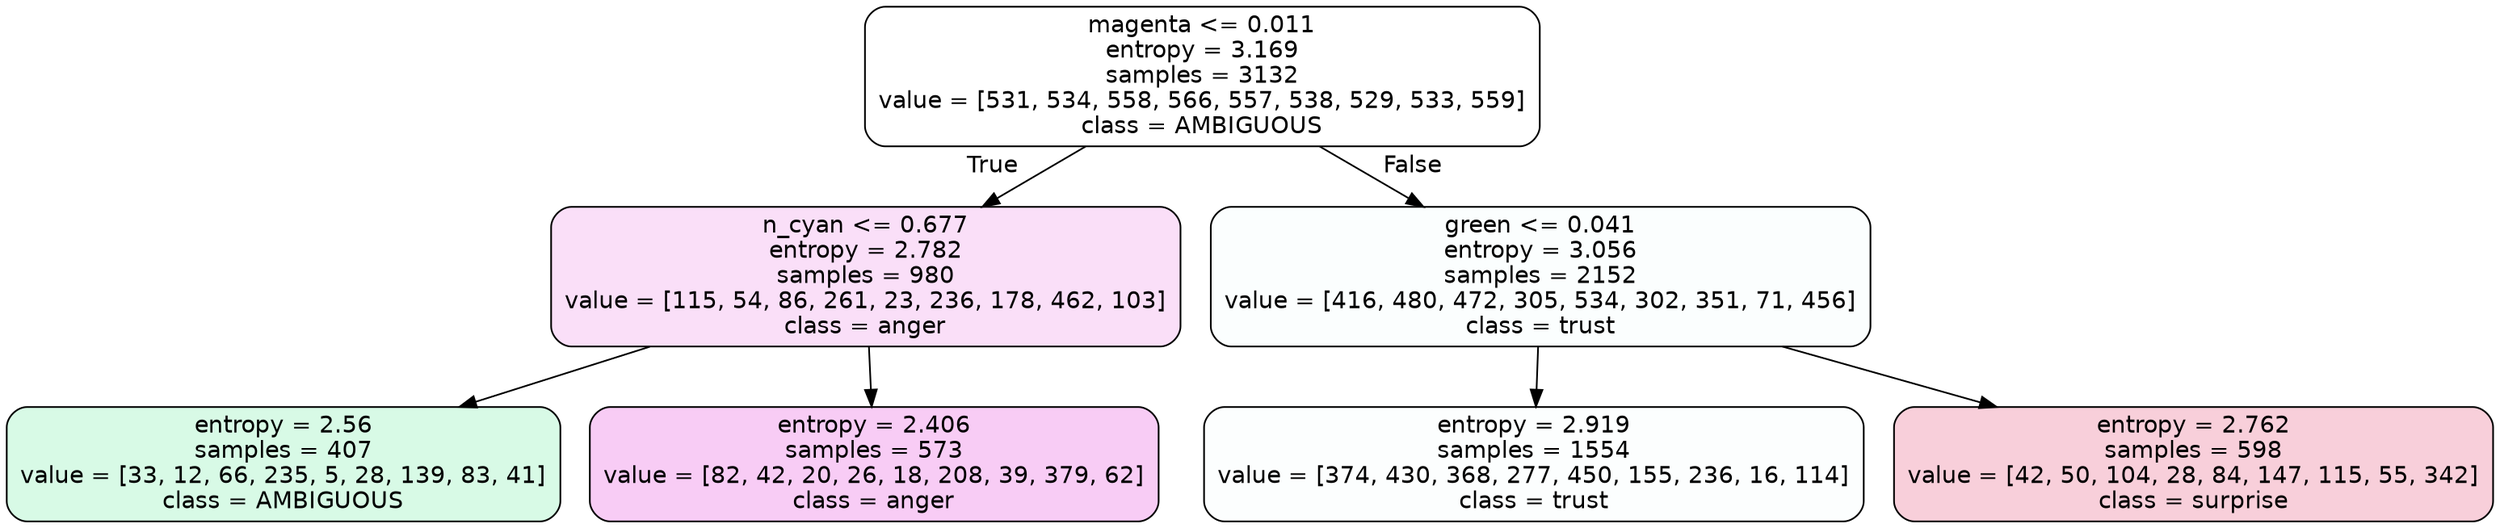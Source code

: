 digraph Tree {
node [shape=box, style="filled, rounded", color="black", fontname=helvetica] ;
edge [fontname=helvetica] ;
0 [label="magenta <= 0.011\nentropy = 3.169\nsamples = 3132\nvalue = [531, 534, 558, 566, 557, 538, 529, 533, 559]\nclass = AMBIGUOUS", fillcolor="#39e58100"] ;
1 [label="n_cyan <= 0.677\nentropy = 2.782\nsamples = 980\nvalue = [115, 54, 86, 261, 23, 236, 178, 462, 103]\nclass = anger", fillcolor="#e539d729"] ;
0 -> 1 [labeldistance=2.5, labelangle=45, headlabel="True"] ;
2 [label="entropy = 2.56\nsamples = 407\nvalue = [33, 12, 66, 235, 5, 28, 139, 83, 41]\nclass = AMBIGUOUS", fillcolor="#39e58131"] ;
1 -> 2 ;
3 [label="entropy = 2.406\nsamples = 573\nvalue = [82, 42, 20, 26, 18, 208, 39, 379, 62]\nclass = anger", fillcolor="#e539d741"] ;
1 -> 3 ;
4 [label="green <= 0.041\nentropy = 3.056\nsamples = 2152\nvalue = [416, 480, 472, 305, 534, 302, 351, 71, 456]\nclass = trust", fillcolor="#39d7e505"] ;
0 -> 4 [labeldistance=2.5, labelangle=-45, headlabel="False"] ;
5 [label="entropy = 2.919\nsamples = 1554\nvalue = [374, 430, 368, 277, 450, 155, 236, 16, 114]\nclass = trust", fillcolor="#39d7e503"] ;
4 -> 5 ;
6 [label="entropy = 2.762\nsamples = 598\nvalue = [42, 50, 104, 28, 84, 147, 115, 55, 342]\nclass = surprise", fillcolor="#e539643d"] ;
4 -> 6 ;
}